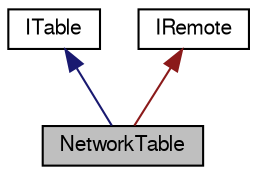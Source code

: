 digraph "NetworkTable"
{
  bgcolor="transparent";
  edge [fontname="FreeSans",fontsize="10",labelfontname="FreeSans",labelfontsize="10"];
  node [fontname="FreeSans",fontsize="10",shape=record];
  Node1 [label="NetworkTable",height=0.2,width=0.4,color="black", fillcolor="grey75", style="filled" fontcolor="black"];
  Node2 -> Node1 [dir="back",color="midnightblue",fontsize="10",style="solid",fontname="FreeSans"];
  Node2 [label="ITable",height=0.2,width=0.4,color="black",URL="$class_i_table.html"];
  Node3 -> Node1 [dir="back",color="firebrick4",fontsize="10",style="solid",fontname="FreeSans"];
  Node3 [label="IRemote",height=0.2,width=0.4,color="black",URL="$class_i_remote.html"];
}
